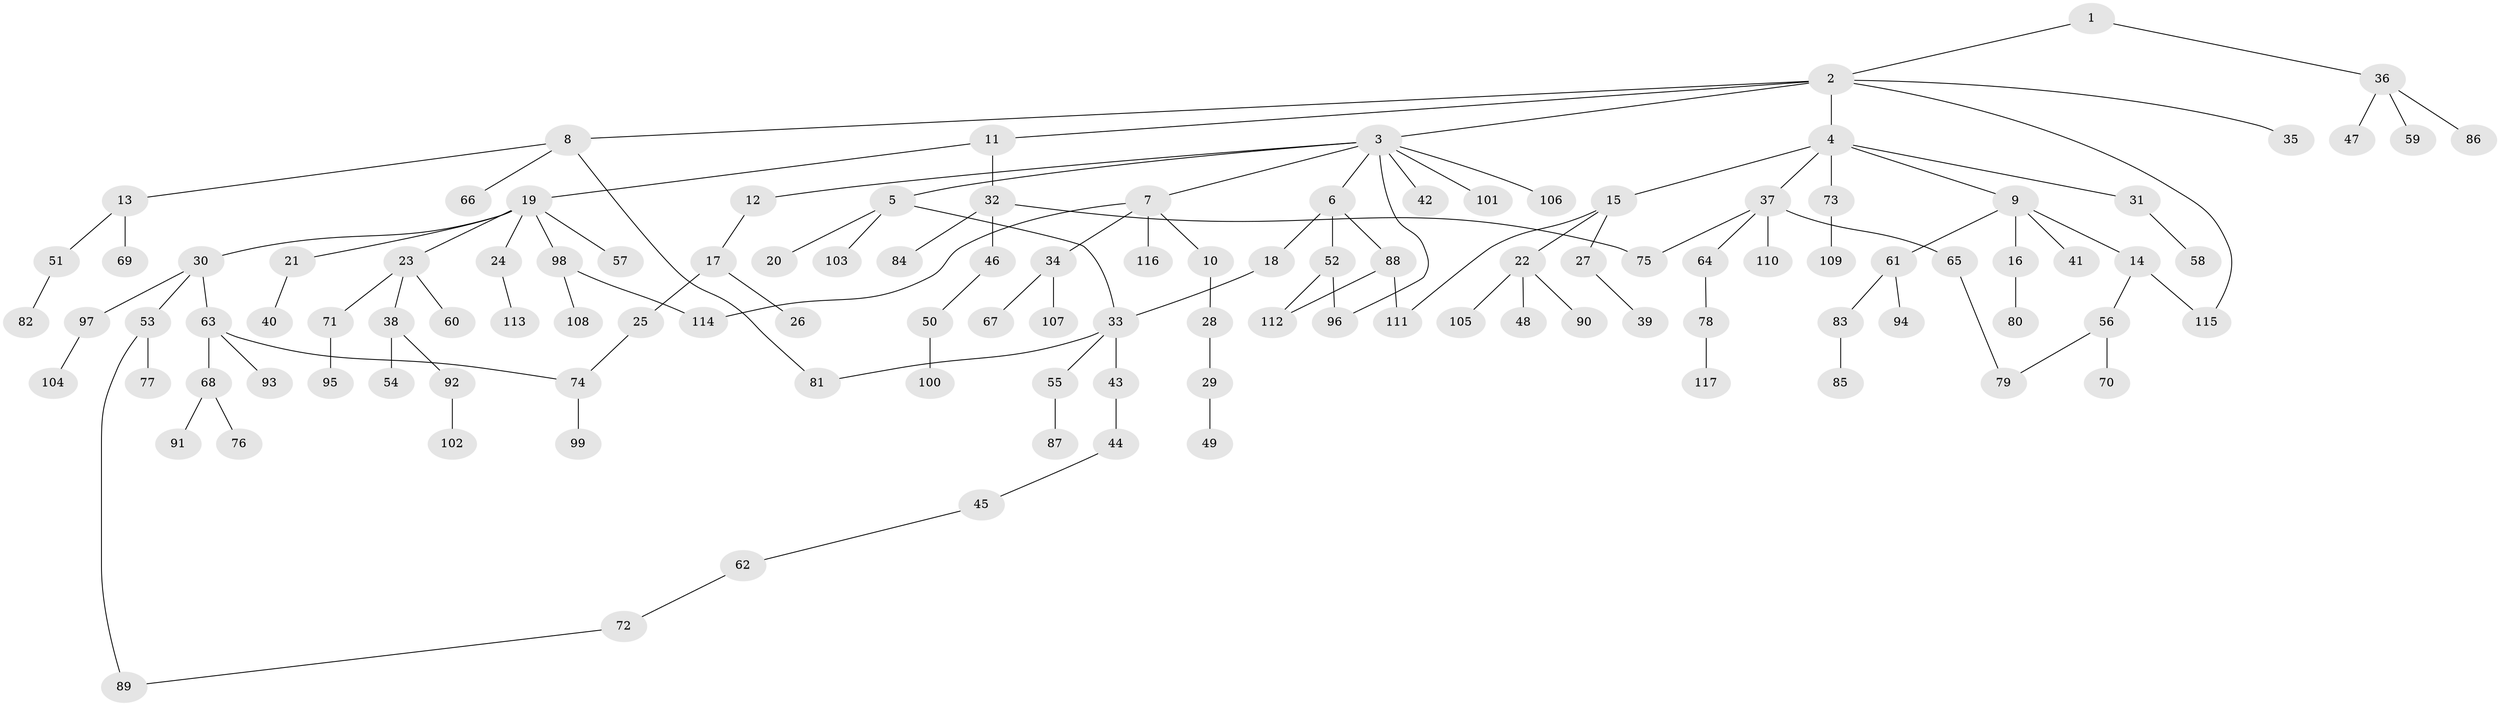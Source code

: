 // coarse degree distribution, {1: 0.3191489361702128, 6: 0.02127659574468085, 5: 0.06382978723404255, 7: 0.02127659574468085, 2: 0.3617021276595745, 3: 0.14893617021276595, 4: 0.06382978723404255}
// Generated by graph-tools (version 1.1) at 2025/48/03/04/25 22:48:54]
// undirected, 117 vertices, 127 edges
graph export_dot {
  node [color=gray90,style=filled];
  1;
  2;
  3;
  4;
  5;
  6;
  7;
  8;
  9;
  10;
  11;
  12;
  13;
  14;
  15;
  16;
  17;
  18;
  19;
  20;
  21;
  22;
  23;
  24;
  25;
  26;
  27;
  28;
  29;
  30;
  31;
  32;
  33;
  34;
  35;
  36;
  37;
  38;
  39;
  40;
  41;
  42;
  43;
  44;
  45;
  46;
  47;
  48;
  49;
  50;
  51;
  52;
  53;
  54;
  55;
  56;
  57;
  58;
  59;
  60;
  61;
  62;
  63;
  64;
  65;
  66;
  67;
  68;
  69;
  70;
  71;
  72;
  73;
  74;
  75;
  76;
  77;
  78;
  79;
  80;
  81;
  82;
  83;
  84;
  85;
  86;
  87;
  88;
  89;
  90;
  91;
  92;
  93;
  94;
  95;
  96;
  97;
  98;
  99;
  100;
  101;
  102;
  103;
  104;
  105;
  106;
  107;
  108;
  109;
  110;
  111;
  112;
  113;
  114;
  115;
  116;
  117;
  1 -- 2;
  1 -- 36;
  2 -- 3;
  2 -- 4;
  2 -- 8;
  2 -- 11;
  2 -- 35;
  2 -- 115;
  3 -- 5;
  3 -- 6;
  3 -- 7;
  3 -- 12;
  3 -- 42;
  3 -- 101;
  3 -- 106;
  3 -- 96;
  4 -- 9;
  4 -- 15;
  4 -- 31;
  4 -- 37;
  4 -- 73;
  5 -- 20;
  5 -- 33;
  5 -- 103;
  6 -- 18;
  6 -- 52;
  6 -- 88;
  7 -- 10;
  7 -- 34;
  7 -- 114;
  7 -- 116;
  8 -- 13;
  8 -- 66;
  8 -- 81;
  9 -- 14;
  9 -- 16;
  9 -- 41;
  9 -- 61;
  10 -- 28;
  11 -- 19;
  11 -- 32;
  12 -- 17;
  13 -- 51;
  13 -- 69;
  14 -- 56;
  14 -- 115;
  15 -- 22;
  15 -- 27;
  15 -- 111;
  16 -- 80;
  17 -- 25;
  17 -- 26;
  18 -- 33;
  19 -- 21;
  19 -- 23;
  19 -- 24;
  19 -- 30;
  19 -- 57;
  19 -- 98;
  21 -- 40;
  22 -- 48;
  22 -- 90;
  22 -- 105;
  23 -- 38;
  23 -- 60;
  23 -- 71;
  24 -- 113;
  25 -- 74;
  27 -- 39;
  28 -- 29;
  29 -- 49;
  30 -- 53;
  30 -- 63;
  30 -- 97;
  31 -- 58;
  32 -- 46;
  32 -- 75;
  32 -- 84;
  33 -- 43;
  33 -- 55;
  33 -- 81;
  34 -- 67;
  34 -- 107;
  36 -- 47;
  36 -- 59;
  36 -- 86;
  37 -- 64;
  37 -- 65;
  37 -- 110;
  37 -- 75;
  38 -- 54;
  38 -- 92;
  43 -- 44;
  44 -- 45;
  45 -- 62;
  46 -- 50;
  50 -- 100;
  51 -- 82;
  52 -- 96;
  52 -- 112;
  53 -- 77;
  53 -- 89;
  55 -- 87;
  56 -- 70;
  56 -- 79;
  61 -- 83;
  61 -- 94;
  62 -- 72;
  63 -- 68;
  63 -- 74;
  63 -- 93;
  64 -- 78;
  65 -- 79;
  68 -- 76;
  68 -- 91;
  71 -- 95;
  72 -- 89;
  73 -- 109;
  74 -- 99;
  78 -- 117;
  83 -- 85;
  88 -- 111;
  88 -- 112;
  92 -- 102;
  97 -- 104;
  98 -- 108;
  98 -- 114;
}
